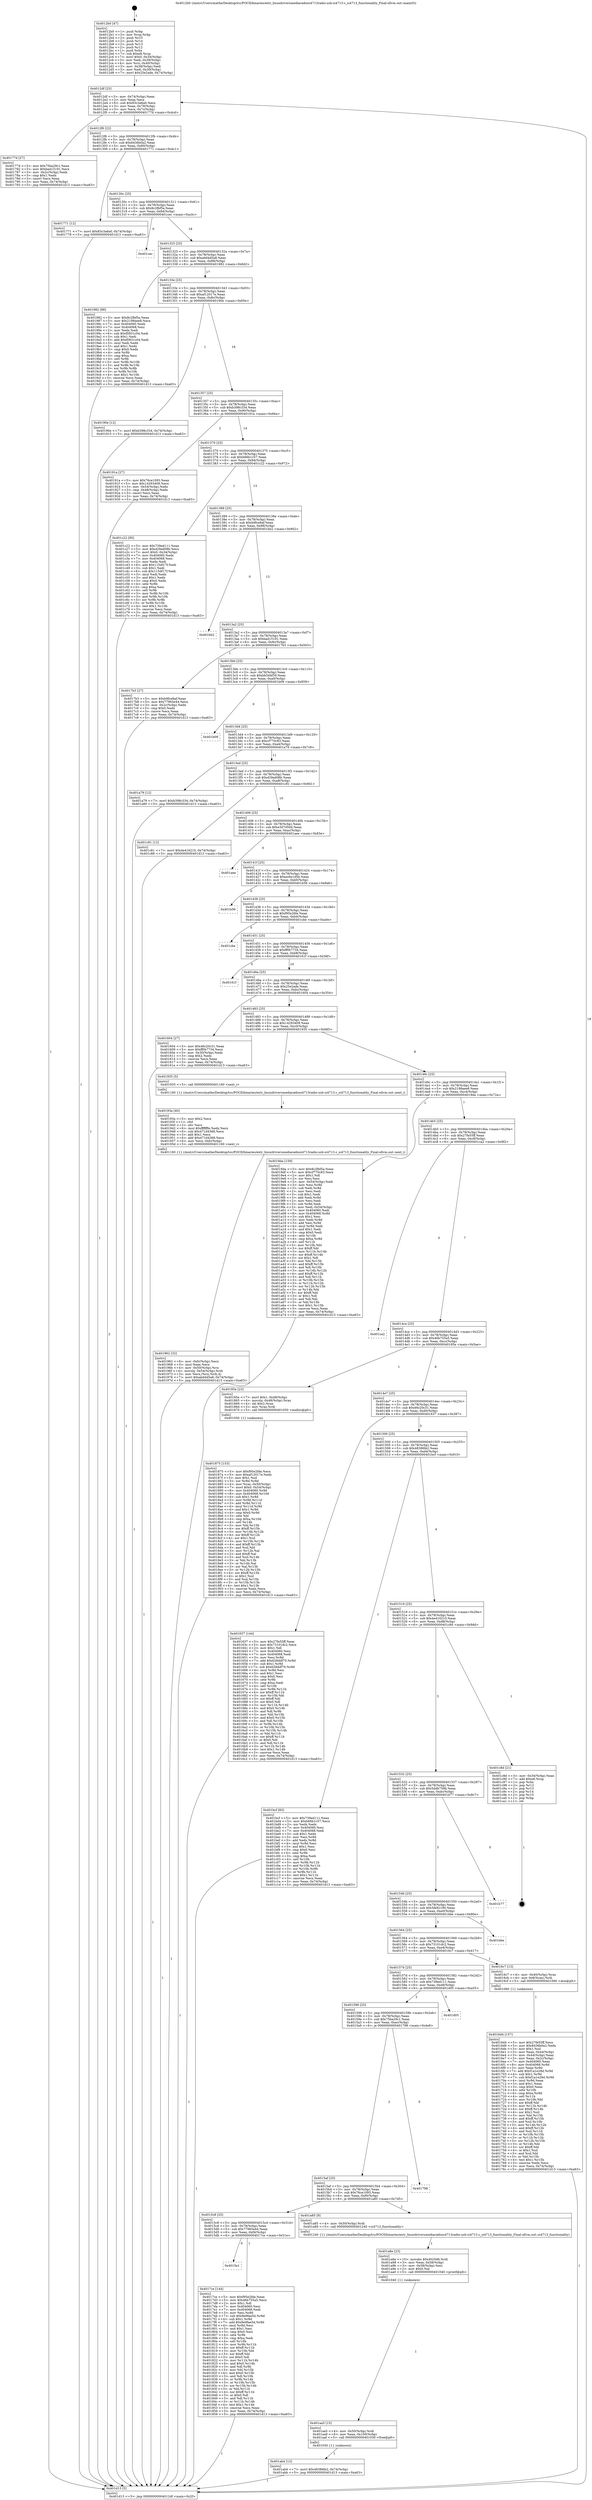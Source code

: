 digraph "0x4012b0" {
  label = "0x4012b0 (/mnt/c/Users/mathe/Desktop/tcc/POCII/binaries/extr_linuxdriversmediaradiosi4713radio-usb-si4713.c_si4713_functionality_Final-ollvm.out::main(0))"
  labelloc = "t"
  node[shape=record]

  Entry [label="",width=0.3,height=0.3,shape=circle,fillcolor=black,style=filled]
  "0x4012df" [label="{
     0x4012df [23]\l
     | [instrs]\l
     &nbsp;&nbsp;0x4012df \<+3\>: mov -0x74(%rbp),%eax\l
     &nbsp;&nbsp;0x4012e2 \<+2\>: mov %eax,%ecx\l
     &nbsp;&nbsp;0x4012e4 \<+6\>: sub $0x83c3a6a0,%ecx\l
     &nbsp;&nbsp;0x4012ea \<+3\>: mov %eax,-0x78(%rbp)\l
     &nbsp;&nbsp;0x4012ed \<+3\>: mov %ecx,-0x7c(%rbp)\l
     &nbsp;&nbsp;0x4012f0 \<+6\>: je 000000000040177d \<main+0x4cd\>\l
  }"]
  "0x40177d" [label="{
     0x40177d [27]\l
     | [instrs]\l
     &nbsp;&nbsp;0x40177d \<+5\>: mov $0x75ba29c1,%eax\l
     &nbsp;&nbsp;0x401782 \<+5\>: mov $0xbad15191,%ecx\l
     &nbsp;&nbsp;0x401787 \<+3\>: mov -0x2c(%rbp),%edx\l
     &nbsp;&nbsp;0x40178a \<+3\>: cmp $0x1,%edx\l
     &nbsp;&nbsp;0x40178d \<+3\>: cmovl %ecx,%eax\l
     &nbsp;&nbsp;0x401790 \<+3\>: mov %eax,-0x74(%rbp)\l
     &nbsp;&nbsp;0x401793 \<+5\>: jmp 0000000000401d13 \<main+0xa63\>\l
  }"]
  "0x4012f6" [label="{
     0x4012f6 [22]\l
     | [instrs]\l
     &nbsp;&nbsp;0x4012f6 \<+5\>: jmp 00000000004012fb \<main+0x4b\>\l
     &nbsp;&nbsp;0x4012fb \<+3\>: mov -0x78(%rbp),%eax\l
     &nbsp;&nbsp;0x4012fe \<+5\>: sub $0x8436b0a2,%eax\l
     &nbsp;&nbsp;0x401303 \<+3\>: mov %eax,-0x80(%rbp)\l
     &nbsp;&nbsp;0x401306 \<+6\>: je 0000000000401771 \<main+0x4c1\>\l
  }"]
  Exit [label="",width=0.3,height=0.3,shape=circle,fillcolor=black,style=filled,peripheries=2]
  "0x401771" [label="{
     0x401771 [12]\l
     | [instrs]\l
     &nbsp;&nbsp;0x401771 \<+7\>: movl $0x83c3a6a0,-0x74(%rbp)\l
     &nbsp;&nbsp;0x401778 \<+5\>: jmp 0000000000401d13 \<main+0xa63\>\l
  }"]
  "0x40130c" [label="{
     0x40130c [25]\l
     | [instrs]\l
     &nbsp;&nbsp;0x40130c \<+5\>: jmp 0000000000401311 \<main+0x61\>\l
     &nbsp;&nbsp;0x401311 \<+3\>: mov -0x78(%rbp),%eax\l
     &nbsp;&nbsp;0x401314 \<+5\>: sub $0x8c2fbf5a,%eax\l
     &nbsp;&nbsp;0x401319 \<+6\>: mov %eax,-0x84(%rbp)\l
     &nbsp;&nbsp;0x40131f \<+6\>: je 0000000000401cec \<main+0xa3c\>\l
  }"]
  "0x401ab4" [label="{
     0x401ab4 [12]\l
     | [instrs]\l
     &nbsp;&nbsp;0x401ab4 \<+7\>: movl $0x48386fe2,-0x74(%rbp)\l
     &nbsp;&nbsp;0x401abb \<+5\>: jmp 0000000000401d13 \<main+0xa63\>\l
  }"]
  "0x401cec" [label="{
     0x401cec\l
  }", style=dashed]
  "0x401325" [label="{
     0x401325 [25]\l
     | [instrs]\l
     &nbsp;&nbsp;0x401325 \<+5\>: jmp 000000000040132a \<main+0x7a\>\l
     &nbsp;&nbsp;0x40132a \<+3\>: mov -0x78(%rbp),%eax\l
     &nbsp;&nbsp;0x40132d \<+5\>: sub $0xabd4d5a8,%eax\l
     &nbsp;&nbsp;0x401332 \<+6\>: mov %eax,-0x88(%rbp)\l
     &nbsp;&nbsp;0x401338 \<+6\>: je 0000000000401982 \<main+0x6d2\>\l
  }"]
  "0x401aa5" [label="{
     0x401aa5 [15]\l
     | [instrs]\l
     &nbsp;&nbsp;0x401aa5 \<+4\>: mov -0x50(%rbp),%rdi\l
     &nbsp;&nbsp;0x401aa9 \<+6\>: mov %eax,-0x100(%rbp)\l
     &nbsp;&nbsp;0x401aaf \<+5\>: call 0000000000401030 \<free@plt\>\l
     | [calls]\l
     &nbsp;&nbsp;0x401030 \{1\} (unknown)\l
  }"]
  "0x401982" [label="{
     0x401982 [88]\l
     | [instrs]\l
     &nbsp;&nbsp;0x401982 \<+5\>: mov $0x8c2fbf5a,%eax\l
     &nbsp;&nbsp;0x401987 \<+5\>: mov $0x2198aee8,%ecx\l
     &nbsp;&nbsp;0x40198c \<+7\>: mov 0x404060,%edx\l
     &nbsp;&nbsp;0x401993 \<+7\>: mov 0x404068,%esi\l
     &nbsp;&nbsp;0x40199a \<+2\>: mov %edx,%edi\l
     &nbsp;&nbsp;0x40199c \<+6\>: sub $0xf0931c04,%edi\l
     &nbsp;&nbsp;0x4019a2 \<+3\>: sub $0x1,%edi\l
     &nbsp;&nbsp;0x4019a5 \<+6\>: add $0xf0931c04,%edi\l
     &nbsp;&nbsp;0x4019ab \<+3\>: imul %edi,%edx\l
     &nbsp;&nbsp;0x4019ae \<+3\>: and $0x1,%edx\l
     &nbsp;&nbsp;0x4019b1 \<+3\>: cmp $0x0,%edx\l
     &nbsp;&nbsp;0x4019b4 \<+4\>: sete %r8b\l
     &nbsp;&nbsp;0x4019b8 \<+3\>: cmp $0xa,%esi\l
     &nbsp;&nbsp;0x4019bb \<+4\>: setl %r9b\l
     &nbsp;&nbsp;0x4019bf \<+3\>: mov %r8b,%r10b\l
     &nbsp;&nbsp;0x4019c2 \<+3\>: and %r9b,%r10b\l
     &nbsp;&nbsp;0x4019c5 \<+3\>: xor %r9b,%r8b\l
     &nbsp;&nbsp;0x4019c8 \<+3\>: or %r8b,%r10b\l
     &nbsp;&nbsp;0x4019cb \<+4\>: test $0x1,%r10b\l
     &nbsp;&nbsp;0x4019cf \<+3\>: cmovne %ecx,%eax\l
     &nbsp;&nbsp;0x4019d2 \<+3\>: mov %eax,-0x74(%rbp)\l
     &nbsp;&nbsp;0x4019d5 \<+5\>: jmp 0000000000401d13 \<main+0xa63\>\l
  }"]
  "0x40133e" [label="{
     0x40133e [25]\l
     | [instrs]\l
     &nbsp;&nbsp;0x40133e \<+5\>: jmp 0000000000401343 \<main+0x93\>\l
     &nbsp;&nbsp;0x401343 \<+3\>: mov -0x78(%rbp),%eax\l
     &nbsp;&nbsp;0x401346 \<+5\>: sub $0xaf12017e,%eax\l
     &nbsp;&nbsp;0x40134b \<+6\>: mov %eax,-0x8c(%rbp)\l
     &nbsp;&nbsp;0x401351 \<+6\>: je 000000000040190e \<main+0x65e\>\l
  }"]
  "0x401a8e" [label="{
     0x401a8e [23]\l
     | [instrs]\l
     &nbsp;&nbsp;0x401a8e \<+10\>: movabs $0x4020d6,%rdi\l
     &nbsp;&nbsp;0x401a98 \<+3\>: mov %eax,-0x58(%rbp)\l
     &nbsp;&nbsp;0x401a9b \<+3\>: mov -0x58(%rbp),%esi\l
     &nbsp;&nbsp;0x401a9e \<+2\>: mov $0x0,%al\l
     &nbsp;&nbsp;0x401aa0 \<+5\>: call 0000000000401040 \<printf@plt\>\l
     | [calls]\l
     &nbsp;&nbsp;0x401040 \{1\} (unknown)\l
  }"]
  "0x40190e" [label="{
     0x40190e [12]\l
     | [instrs]\l
     &nbsp;&nbsp;0x40190e \<+7\>: movl $0xb398c334,-0x74(%rbp)\l
     &nbsp;&nbsp;0x401915 \<+5\>: jmp 0000000000401d13 \<main+0xa63\>\l
  }"]
  "0x401357" [label="{
     0x401357 [25]\l
     | [instrs]\l
     &nbsp;&nbsp;0x401357 \<+5\>: jmp 000000000040135c \<main+0xac\>\l
     &nbsp;&nbsp;0x40135c \<+3\>: mov -0x78(%rbp),%eax\l
     &nbsp;&nbsp;0x40135f \<+5\>: sub $0xb398c334,%eax\l
     &nbsp;&nbsp;0x401364 \<+6\>: mov %eax,-0x90(%rbp)\l
     &nbsp;&nbsp;0x40136a \<+6\>: je 000000000040191a \<main+0x66a\>\l
  }"]
  "0x401962" [label="{
     0x401962 [32]\l
     | [instrs]\l
     &nbsp;&nbsp;0x401962 \<+6\>: mov -0xfc(%rbp),%ecx\l
     &nbsp;&nbsp;0x401968 \<+3\>: imul %eax,%ecx\l
     &nbsp;&nbsp;0x40196b \<+4\>: mov -0x50(%rbp),%rsi\l
     &nbsp;&nbsp;0x40196f \<+4\>: movslq -0x54(%rbp),%rdi\l
     &nbsp;&nbsp;0x401973 \<+3\>: mov %ecx,(%rsi,%rdi,4)\l
     &nbsp;&nbsp;0x401976 \<+7\>: movl $0xabd4d5a8,-0x74(%rbp)\l
     &nbsp;&nbsp;0x40197d \<+5\>: jmp 0000000000401d13 \<main+0xa63\>\l
  }"]
  "0x40191a" [label="{
     0x40191a [27]\l
     | [instrs]\l
     &nbsp;&nbsp;0x40191a \<+5\>: mov $0x76ce1093,%eax\l
     &nbsp;&nbsp;0x40191f \<+5\>: mov $0x14293409,%ecx\l
     &nbsp;&nbsp;0x401924 \<+3\>: mov -0x54(%rbp),%edx\l
     &nbsp;&nbsp;0x401927 \<+3\>: cmp -0x48(%rbp),%edx\l
     &nbsp;&nbsp;0x40192a \<+3\>: cmovl %ecx,%eax\l
     &nbsp;&nbsp;0x40192d \<+3\>: mov %eax,-0x74(%rbp)\l
     &nbsp;&nbsp;0x401930 \<+5\>: jmp 0000000000401d13 \<main+0xa63\>\l
  }"]
  "0x401370" [label="{
     0x401370 [25]\l
     | [instrs]\l
     &nbsp;&nbsp;0x401370 \<+5\>: jmp 0000000000401375 \<main+0xc5\>\l
     &nbsp;&nbsp;0x401375 \<+3\>: mov -0x78(%rbp),%eax\l
     &nbsp;&nbsp;0x401378 \<+5\>: sub $0xb66b1c57,%eax\l
     &nbsp;&nbsp;0x40137d \<+6\>: mov %eax,-0x94(%rbp)\l
     &nbsp;&nbsp;0x401383 \<+6\>: je 0000000000401c22 \<main+0x972\>\l
  }"]
  "0x40193a" [label="{
     0x40193a [40]\l
     | [instrs]\l
     &nbsp;&nbsp;0x40193a \<+5\>: mov $0x2,%ecx\l
     &nbsp;&nbsp;0x40193f \<+1\>: cltd\l
     &nbsp;&nbsp;0x401940 \<+2\>: idiv %ecx\l
     &nbsp;&nbsp;0x401942 \<+6\>: imul $0xfffffffe,%edx,%ecx\l
     &nbsp;&nbsp;0x401948 \<+6\>: sub $0x471d4368,%ecx\l
     &nbsp;&nbsp;0x40194e \<+3\>: add $0x1,%ecx\l
     &nbsp;&nbsp;0x401951 \<+6\>: add $0x471d4368,%ecx\l
     &nbsp;&nbsp;0x401957 \<+6\>: mov %ecx,-0xfc(%rbp)\l
     &nbsp;&nbsp;0x40195d \<+5\>: call 0000000000401160 \<next_i\>\l
     | [calls]\l
     &nbsp;&nbsp;0x401160 \{1\} (/mnt/c/Users/mathe/Desktop/tcc/POCII/binaries/extr_linuxdriversmediaradiosi4713radio-usb-si4713.c_si4713_functionality_Final-ollvm.out::next_i)\l
  }"]
  "0x401c22" [label="{
     0x401c22 [95]\l
     | [instrs]\l
     &nbsp;&nbsp;0x401c22 \<+5\>: mov $0x739ed111,%eax\l
     &nbsp;&nbsp;0x401c27 \<+5\>: mov $0xd29ad08b,%ecx\l
     &nbsp;&nbsp;0x401c2c \<+7\>: movl $0x0,-0x34(%rbp)\l
     &nbsp;&nbsp;0x401c33 \<+7\>: mov 0x404060,%edx\l
     &nbsp;&nbsp;0x401c3a \<+7\>: mov 0x404068,%esi\l
     &nbsp;&nbsp;0x401c41 \<+2\>: mov %edx,%edi\l
     &nbsp;&nbsp;0x401c43 \<+6\>: add $0x115df17f,%edi\l
     &nbsp;&nbsp;0x401c49 \<+3\>: sub $0x1,%edi\l
     &nbsp;&nbsp;0x401c4c \<+6\>: sub $0x115df17f,%edi\l
     &nbsp;&nbsp;0x401c52 \<+3\>: imul %edi,%edx\l
     &nbsp;&nbsp;0x401c55 \<+3\>: and $0x1,%edx\l
     &nbsp;&nbsp;0x401c58 \<+3\>: cmp $0x0,%edx\l
     &nbsp;&nbsp;0x401c5b \<+4\>: sete %r8b\l
     &nbsp;&nbsp;0x401c5f \<+3\>: cmp $0xa,%esi\l
     &nbsp;&nbsp;0x401c62 \<+4\>: setl %r9b\l
     &nbsp;&nbsp;0x401c66 \<+3\>: mov %r8b,%r10b\l
     &nbsp;&nbsp;0x401c69 \<+3\>: and %r9b,%r10b\l
     &nbsp;&nbsp;0x401c6c \<+3\>: xor %r9b,%r8b\l
     &nbsp;&nbsp;0x401c6f \<+3\>: or %r8b,%r10b\l
     &nbsp;&nbsp;0x401c72 \<+4\>: test $0x1,%r10b\l
     &nbsp;&nbsp;0x401c76 \<+3\>: cmovne %ecx,%eax\l
     &nbsp;&nbsp;0x401c79 \<+3\>: mov %eax,-0x74(%rbp)\l
     &nbsp;&nbsp;0x401c7c \<+5\>: jmp 0000000000401d13 \<main+0xa63\>\l
  }"]
  "0x401389" [label="{
     0x401389 [25]\l
     | [instrs]\l
     &nbsp;&nbsp;0x401389 \<+5\>: jmp 000000000040138e \<main+0xde\>\l
     &nbsp;&nbsp;0x40138e \<+3\>: mov -0x78(%rbp),%eax\l
     &nbsp;&nbsp;0x401391 \<+5\>: sub $0xb9fce8af,%eax\l
     &nbsp;&nbsp;0x401396 \<+6\>: mov %eax,-0x98(%rbp)\l
     &nbsp;&nbsp;0x40139c \<+6\>: je 0000000000401bb2 \<main+0x902\>\l
  }"]
  "0x401875" [label="{
     0x401875 [153]\l
     | [instrs]\l
     &nbsp;&nbsp;0x401875 \<+5\>: mov $0xf95e2fde,%ecx\l
     &nbsp;&nbsp;0x40187a \<+5\>: mov $0xaf12017e,%edx\l
     &nbsp;&nbsp;0x40187f \<+3\>: mov $0x1,%sil\l
     &nbsp;&nbsp;0x401882 \<+3\>: xor %r8d,%r8d\l
     &nbsp;&nbsp;0x401885 \<+4\>: mov %rax,-0x50(%rbp)\l
     &nbsp;&nbsp;0x401889 \<+7\>: movl $0x0,-0x54(%rbp)\l
     &nbsp;&nbsp;0x401890 \<+8\>: mov 0x404060,%r9d\l
     &nbsp;&nbsp;0x401898 \<+8\>: mov 0x404068,%r10d\l
     &nbsp;&nbsp;0x4018a0 \<+4\>: sub $0x1,%r8d\l
     &nbsp;&nbsp;0x4018a4 \<+3\>: mov %r9d,%r11d\l
     &nbsp;&nbsp;0x4018a7 \<+3\>: add %r8d,%r11d\l
     &nbsp;&nbsp;0x4018aa \<+4\>: imul %r11d,%r9d\l
     &nbsp;&nbsp;0x4018ae \<+4\>: and $0x1,%r9d\l
     &nbsp;&nbsp;0x4018b2 \<+4\>: cmp $0x0,%r9d\l
     &nbsp;&nbsp;0x4018b6 \<+3\>: sete %bl\l
     &nbsp;&nbsp;0x4018b9 \<+4\>: cmp $0xa,%r10d\l
     &nbsp;&nbsp;0x4018bd \<+4\>: setl %r14b\l
     &nbsp;&nbsp;0x4018c1 \<+3\>: mov %bl,%r15b\l
     &nbsp;&nbsp;0x4018c4 \<+4\>: xor $0xff,%r15b\l
     &nbsp;&nbsp;0x4018c8 \<+3\>: mov %r14b,%r12b\l
     &nbsp;&nbsp;0x4018cb \<+4\>: xor $0xff,%r12b\l
     &nbsp;&nbsp;0x4018cf \<+4\>: xor $0x1,%sil\l
     &nbsp;&nbsp;0x4018d3 \<+3\>: mov %r15b,%r13b\l
     &nbsp;&nbsp;0x4018d6 \<+4\>: and $0xff,%r13b\l
     &nbsp;&nbsp;0x4018da \<+3\>: and %sil,%bl\l
     &nbsp;&nbsp;0x4018dd \<+3\>: mov %r12b,%al\l
     &nbsp;&nbsp;0x4018e0 \<+2\>: and $0xff,%al\l
     &nbsp;&nbsp;0x4018e2 \<+3\>: and %sil,%r14b\l
     &nbsp;&nbsp;0x4018e5 \<+3\>: or %bl,%r13b\l
     &nbsp;&nbsp;0x4018e8 \<+3\>: or %r14b,%al\l
     &nbsp;&nbsp;0x4018eb \<+3\>: xor %al,%r13b\l
     &nbsp;&nbsp;0x4018ee \<+3\>: or %r12b,%r15b\l
     &nbsp;&nbsp;0x4018f1 \<+4\>: xor $0xff,%r15b\l
     &nbsp;&nbsp;0x4018f5 \<+4\>: or $0x1,%sil\l
     &nbsp;&nbsp;0x4018f9 \<+3\>: and %sil,%r15b\l
     &nbsp;&nbsp;0x4018fc \<+3\>: or %r15b,%r13b\l
     &nbsp;&nbsp;0x4018ff \<+4\>: test $0x1,%r13b\l
     &nbsp;&nbsp;0x401903 \<+3\>: cmovne %edx,%ecx\l
     &nbsp;&nbsp;0x401906 \<+3\>: mov %ecx,-0x74(%rbp)\l
     &nbsp;&nbsp;0x401909 \<+5\>: jmp 0000000000401d13 \<main+0xa63\>\l
  }"]
  "0x401bb2" [label="{
     0x401bb2\l
  }", style=dashed]
  "0x4013a2" [label="{
     0x4013a2 [25]\l
     | [instrs]\l
     &nbsp;&nbsp;0x4013a2 \<+5\>: jmp 00000000004013a7 \<main+0xf7\>\l
     &nbsp;&nbsp;0x4013a7 \<+3\>: mov -0x78(%rbp),%eax\l
     &nbsp;&nbsp;0x4013aa \<+5\>: sub $0xbad15191,%eax\l
     &nbsp;&nbsp;0x4013af \<+6\>: mov %eax,-0x9c(%rbp)\l
     &nbsp;&nbsp;0x4013b5 \<+6\>: je 00000000004017b3 \<main+0x503\>\l
  }"]
  "0x4015e1" [label="{
     0x4015e1\l
  }", style=dashed]
  "0x4017b3" [label="{
     0x4017b3 [27]\l
     | [instrs]\l
     &nbsp;&nbsp;0x4017b3 \<+5\>: mov $0xb9fce8af,%eax\l
     &nbsp;&nbsp;0x4017b8 \<+5\>: mov $0x77965e44,%ecx\l
     &nbsp;&nbsp;0x4017bd \<+3\>: mov -0x2c(%rbp),%edx\l
     &nbsp;&nbsp;0x4017c0 \<+3\>: cmp $0x0,%edx\l
     &nbsp;&nbsp;0x4017c3 \<+3\>: cmove %ecx,%eax\l
     &nbsp;&nbsp;0x4017c6 \<+3\>: mov %eax,-0x74(%rbp)\l
     &nbsp;&nbsp;0x4017c9 \<+5\>: jmp 0000000000401d13 \<main+0xa63\>\l
  }"]
  "0x4013bb" [label="{
     0x4013bb [25]\l
     | [instrs]\l
     &nbsp;&nbsp;0x4013bb \<+5\>: jmp 00000000004013c0 \<main+0x110\>\l
     &nbsp;&nbsp;0x4013c0 \<+3\>: mov -0x78(%rbp),%eax\l
     &nbsp;&nbsp;0x4013c3 \<+5\>: sub $0xbb3d4f39,%eax\l
     &nbsp;&nbsp;0x4013c8 \<+6\>: mov %eax,-0xa0(%rbp)\l
     &nbsp;&nbsp;0x4013ce \<+6\>: je 0000000000401b09 \<main+0x859\>\l
  }"]
  "0x4017ce" [label="{
     0x4017ce [144]\l
     | [instrs]\l
     &nbsp;&nbsp;0x4017ce \<+5\>: mov $0xf95e2fde,%eax\l
     &nbsp;&nbsp;0x4017d3 \<+5\>: mov $0x46b755a5,%ecx\l
     &nbsp;&nbsp;0x4017d8 \<+2\>: mov $0x1,%dl\l
     &nbsp;&nbsp;0x4017da \<+7\>: mov 0x404060,%esi\l
     &nbsp;&nbsp;0x4017e1 \<+7\>: mov 0x404068,%edi\l
     &nbsp;&nbsp;0x4017e8 \<+3\>: mov %esi,%r8d\l
     &nbsp;&nbsp;0x4017eb \<+7\>: sub $0x9e9fae5d,%r8d\l
     &nbsp;&nbsp;0x4017f2 \<+4\>: sub $0x1,%r8d\l
     &nbsp;&nbsp;0x4017f6 \<+7\>: add $0x9e9fae5d,%r8d\l
     &nbsp;&nbsp;0x4017fd \<+4\>: imul %r8d,%esi\l
     &nbsp;&nbsp;0x401801 \<+3\>: and $0x1,%esi\l
     &nbsp;&nbsp;0x401804 \<+3\>: cmp $0x0,%esi\l
     &nbsp;&nbsp;0x401807 \<+4\>: sete %r9b\l
     &nbsp;&nbsp;0x40180b \<+3\>: cmp $0xa,%edi\l
     &nbsp;&nbsp;0x40180e \<+4\>: setl %r10b\l
     &nbsp;&nbsp;0x401812 \<+3\>: mov %r9b,%r11b\l
     &nbsp;&nbsp;0x401815 \<+4\>: xor $0xff,%r11b\l
     &nbsp;&nbsp;0x401819 \<+3\>: mov %r10b,%bl\l
     &nbsp;&nbsp;0x40181c \<+3\>: xor $0xff,%bl\l
     &nbsp;&nbsp;0x40181f \<+3\>: xor $0x0,%dl\l
     &nbsp;&nbsp;0x401822 \<+3\>: mov %r11b,%r14b\l
     &nbsp;&nbsp;0x401825 \<+4\>: and $0x0,%r14b\l
     &nbsp;&nbsp;0x401829 \<+3\>: and %dl,%r9b\l
     &nbsp;&nbsp;0x40182c \<+3\>: mov %bl,%r15b\l
     &nbsp;&nbsp;0x40182f \<+4\>: and $0x0,%r15b\l
     &nbsp;&nbsp;0x401833 \<+3\>: and %dl,%r10b\l
     &nbsp;&nbsp;0x401836 \<+3\>: or %r9b,%r14b\l
     &nbsp;&nbsp;0x401839 \<+3\>: or %r10b,%r15b\l
     &nbsp;&nbsp;0x40183c \<+3\>: xor %r15b,%r14b\l
     &nbsp;&nbsp;0x40183f \<+3\>: or %bl,%r11b\l
     &nbsp;&nbsp;0x401842 \<+4\>: xor $0xff,%r11b\l
     &nbsp;&nbsp;0x401846 \<+3\>: or $0x0,%dl\l
     &nbsp;&nbsp;0x401849 \<+3\>: and %dl,%r11b\l
     &nbsp;&nbsp;0x40184c \<+3\>: or %r11b,%r14b\l
     &nbsp;&nbsp;0x40184f \<+4\>: test $0x1,%r14b\l
     &nbsp;&nbsp;0x401853 \<+3\>: cmovne %ecx,%eax\l
     &nbsp;&nbsp;0x401856 \<+3\>: mov %eax,-0x74(%rbp)\l
     &nbsp;&nbsp;0x401859 \<+5\>: jmp 0000000000401d13 \<main+0xa63\>\l
  }"]
  "0x401b09" [label="{
     0x401b09\l
  }", style=dashed]
  "0x4013d4" [label="{
     0x4013d4 [25]\l
     | [instrs]\l
     &nbsp;&nbsp;0x4013d4 \<+5\>: jmp 00000000004013d9 \<main+0x129\>\l
     &nbsp;&nbsp;0x4013d9 \<+3\>: mov -0x78(%rbp),%eax\l
     &nbsp;&nbsp;0x4013dc \<+5\>: sub $0xcf770c83,%eax\l
     &nbsp;&nbsp;0x4013e1 \<+6\>: mov %eax,-0xa4(%rbp)\l
     &nbsp;&nbsp;0x4013e7 \<+6\>: je 0000000000401a79 \<main+0x7c9\>\l
  }"]
  "0x4015c8" [label="{
     0x4015c8 [25]\l
     | [instrs]\l
     &nbsp;&nbsp;0x4015c8 \<+5\>: jmp 00000000004015cd \<main+0x31d\>\l
     &nbsp;&nbsp;0x4015cd \<+3\>: mov -0x78(%rbp),%eax\l
     &nbsp;&nbsp;0x4015d0 \<+5\>: sub $0x77965e44,%eax\l
     &nbsp;&nbsp;0x4015d5 \<+6\>: mov %eax,-0xf4(%rbp)\l
     &nbsp;&nbsp;0x4015db \<+6\>: je 00000000004017ce \<main+0x51e\>\l
  }"]
  "0x401a79" [label="{
     0x401a79 [12]\l
     | [instrs]\l
     &nbsp;&nbsp;0x401a79 \<+7\>: movl $0xb398c334,-0x74(%rbp)\l
     &nbsp;&nbsp;0x401a80 \<+5\>: jmp 0000000000401d13 \<main+0xa63\>\l
  }"]
  "0x4013ed" [label="{
     0x4013ed [25]\l
     | [instrs]\l
     &nbsp;&nbsp;0x4013ed \<+5\>: jmp 00000000004013f2 \<main+0x142\>\l
     &nbsp;&nbsp;0x4013f2 \<+3\>: mov -0x78(%rbp),%eax\l
     &nbsp;&nbsp;0x4013f5 \<+5\>: sub $0xd29ad08b,%eax\l
     &nbsp;&nbsp;0x4013fa \<+6\>: mov %eax,-0xa8(%rbp)\l
     &nbsp;&nbsp;0x401400 \<+6\>: je 0000000000401c81 \<main+0x9d1\>\l
  }"]
  "0x401a85" [label="{
     0x401a85 [9]\l
     | [instrs]\l
     &nbsp;&nbsp;0x401a85 \<+4\>: mov -0x50(%rbp),%rdi\l
     &nbsp;&nbsp;0x401a89 \<+5\>: call 0000000000401240 \<si4713_functionality\>\l
     | [calls]\l
     &nbsp;&nbsp;0x401240 \{1\} (/mnt/c/Users/mathe/Desktop/tcc/POCII/binaries/extr_linuxdriversmediaradiosi4713radio-usb-si4713.c_si4713_functionality_Final-ollvm.out::si4713_functionality)\l
  }"]
  "0x401c81" [label="{
     0x401c81 [12]\l
     | [instrs]\l
     &nbsp;&nbsp;0x401c81 \<+7\>: movl $0x4e416210,-0x74(%rbp)\l
     &nbsp;&nbsp;0x401c88 \<+5\>: jmp 0000000000401d13 \<main+0xa63\>\l
  }"]
  "0x401406" [label="{
     0x401406 [25]\l
     | [instrs]\l
     &nbsp;&nbsp;0x401406 \<+5\>: jmp 000000000040140b \<main+0x15b\>\l
     &nbsp;&nbsp;0x40140b \<+3\>: mov -0x78(%rbp),%eax\l
     &nbsp;&nbsp;0x40140e \<+5\>: sub $0xe3d7d5d4,%eax\l
     &nbsp;&nbsp;0x401413 \<+6\>: mov %eax,-0xac(%rbp)\l
     &nbsp;&nbsp;0x401419 \<+6\>: je 0000000000401aee \<main+0x83e\>\l
  }"]
  "0x4015af" [label="{
     0x4015af [25]\l
     | [instrs]\l
     &nbsp;&nbsp;0x4015af \<+5\>: jmp 00000000004015b4 \<main+0x304\>\l
     &nbsp;&nbsp;0x4015b4 \<+3\>: mov -0x78(%rbp),%eax\l
     &nbsp;&nbsp;0x4015b7 \<+5\>: sub $0x76ce1093,%eax\l
     &nbsp;&nbsp;0x4015bc \<+6\>: mov %eax,-0xf0(%rbp)\l
     &nbsp;&nbsp;0x4015c2 \<+6\>: je 0000000000401a85 \<main+0x7d5\>\l
  }"]
  "0x401aee" [label="{
     0x401aee\l
  }", style=dashed]
  "0x40141f" [label="{
     0x40141f [25]\l
     | [instrs]\l
     &nbsp;&nbsp;0x40141f \<+5\>: jmp 0000000000401424 \<main+0x174\>\l
     &nbsp;&nbsp;0x401424 \<+3\>: mov -0x78(%rbp),%eax\l
     &nbsp;&nbsp;0x401427 \<+5\>: sub $0xec6e1d5b,%eax\l
     &nbsp;&nbsp;0x40142c \<+6\>: mov %eax,-0xb0(%rbp)\l
     &nbsp;&nbsp;0x401432 \<+6\>: je 0000000000401b56 \<main+0x8a6\>\l
  }"]
  "0x401798" [label="{
     0x401798\l
  }", style=dashed]
  "0x401b56" [label="{
     0x401b56\l
  }", style=dashed]
  "0x401438" [label="{
     0x401438 [25]\l
     | [instrs]\l
     &nbsp;&nbsp;0x401438 \<+5\>: jmp 000000000040143d \<main+0x18d\>\l
     &nbsp;&nbsp;0x40143d \<+3\>: mov -0x78(%rbp),%eax\l
     &nbsp;&nbsp;0x401440 \<+5\>: sub $0xf95e2fde,%eax\l
     &nbsp;&nbsp;0x401445 \<+6\>: mov %eax,-0xb4(%rbp)\l
     &nbsp;&nbsp;0x40144b \<+6\>: je 0000000000401cbe \<main+0xa0e\>\l
  }"]
  "0x401596" [label="{
     0x401596 [25]\l
     | [instrs]\l
     &nbsp;&nbsp;0x401596 \<+5\>: jmp 000000000040159b \<main+0x2eb\>\l
     &nbsp;&nbsp;0x40159b \<+3\>: mov -0x78(%rbp),%eax\l
     &nbsp;&nbsp;0x40159e \<+5\>: sub $0x75ba29c1,%eax\l
     &nbsp;&nbsp;0x4015a3 \<+6\>: mov %eax,-0xec(%rbp)\l
     &nbsp;&nbsp;0x4015a9 \<+6\>: je 0000000000401798 \<main+0x4e8\>\l
  }"]
  "0x401cbe" [label="{
     0x401cbe\l
  }", style=dashed]
  "0x401451" [label="{
     0x401451 [25]\l
     | [instrs]\l
     &nbsp;&nbsp;0x401451 \<+5\>: jmp 0000000000401456 \<main+0x1a6\>\l
     &nbsp;&nbsp;0x401456 \<+3\>: mov -0x78(%rbp),%eax\l
     &nbsp;&nbsp;0x401459 \<+5\>: sub $0xff0b7734,%eax\l
     &nbsp;&nbsp;0x40145e \<+6\>: mov %eax,-0xb8(%rbp)\l
     &nbsp;&nbsp;0x401464 \<+6\>: je 000000000040161f \<main+0x36f\>\l
  }"]
  "0x401d05" [label="{
     0x401d05\l
  }", style=dashed]
  "0x40161f" [label="{
     0x40161f\l
  }", style=dashed]
  "0x40146a" [label="{
     0x40146a [25]\l
     | [instrs]\l
     &nbsp;&nbsp;0x40146a \<+5\>: jmp 000000000040146f \<main+0x1bf\>\l
     &nbsp;&nbsp;0x40146f \<+3\>: mov -0x78(%rbp),%eax\l
     &nbsp;&nbsp;0x401472 \<+5\>: sub $0x25e2ade,%eax\l
     &nbsp;&nbsp;0x401477 \<+6\>: mov %eax,-0xbc(%rbp)\l
     &nbsp;&nbsp;0x40147d \<+6\>: je 0000000000401604 \<main+0x354\>\l
  }"]
  "0x4016d4" [label="{
     0x4016d4 [157]\l
     | [instrs]\l
     &nbsp;&nbsp;0x4016d4 \<+5\>: mov $0x27fe55ff,%ecx\l
     &nbsp;&nbsp;0x4016d9 \<+5\>: mov $0x8436b0a2,%edx\l
     &nbsp;&nbsp;0x4016de \<+3\>: mov $0x1,%sil\l
     &nbsp;&nbsp;0x4016e1 \<+3\>: mov %eax,-0x44(%rbp)\l
     &nbsp;&nbsp;0x4016e4 \<+3\>: mov -0x44(%rbp),%eax\l
     &nbsp;&nbsp;0x4016e7 \<+3\>: mov %eax,-0x2c(%rbp)\l
     &nbsp;&nbsp;0x4016ea \<+7\>: mov 0x404060,%eax\l
     &nbsp;&nbsp;0x4016f1 \<+8\>: mov 0x404068,%r8d\l
     &nbsp;&nbsp;0x4016f9 \<+3\>: mov %eax,%r9d\l
     &nbsp;&nbsp;0x4016fc \<+7\>: add $0xf1a1e28d,%r9d\l
     &nbsp;&nbsp;0x401703 \<+4\>: sub $0x1,%r9d\l
     &nbsp;&nbsp;0x401707 \<+7\>: sub $0xf1a1e28d,%r9d\l
     &nbsp;&nbsp;0x40170e \<+4\>: imul %r9d,%eax\l
     &nbsp;&nbsp;0x401712 \<+3\>: and $0x1,%eax\l
     &nbsp;&nbsp;0x401715 \<+3\>: cmp $0x0,%eax\l
     &nbsp;&nbsp;0x401718 \<+4\>: sete %r10b\l
     &nbsp;&nbsp;0x40171c \<+4\>: cmp $0xa,%r8d\l
     &nbsp;&nbsp;0x401720 \<+4\>: setl %r11b\l
     &nbsp;&nbsp;0x401724 \<+3\>: mov %r10b,%bl\l
     &nbsp;&nbsp;0x401727 \<+3\>: xor $0xff,%bl\l
     &nbsp;&nbsp;0x40172a \<+3\>: mov %r11b,%r14b\l
     &nbsp;&nbsp;0x40172d \<+4\>: xor $0xff,%r14b\l
     &nbsp;&nbsp;0x401731 \<+4\>: xor $0x1,%sil\l
     &nbsp;&nbsp;0x401735 \<+3\>: mov %bl,%r15b\l
     &nbsp;&nbsp;0x401738 \<+4\>: and $0xff,%r15b\l
     &nbsp;&nbsp;0x40173c \<+3\>: and %sil,%r10b\l
     &nbsp;&nbsp;0x40173f \<+3\>: mov %r14b,%r12b\l
     &nbsp;&nbsp;0x401742 \<+4\>: and $0xff,%r12b\l
     &nbsp;&nbsp;0x401746 \<+3\>: and %sil,%r11b\l
     &nbsp;&nbsp;0x401749 \<+3\>: or %r10b,%r15b\l
     &nbsp;&nbsp;0x40174c \<+3\>: or %r11b,%r12b\l
     &nbsp;&nbsp;0x40174f \<+3\>: xor %r12b,%r15b\l
     &nbsp;&nbsp;0x401752 \<+3\>: or %r14b,%bl\l
     &nbsp;&nbsp;0x401755 \<+3\>: xor $0xff,%bl\l
     &nbsp;&nbsp;0x401758 \<+4\>: or $0x1,%sil\l
     &nbsp;&nbsp;0x40175c \<+3\>: and %sil,%bl\l
     &nbsp;&nbsp;0x40175f \<+3\>: or %bl,%r15b\l
     &nbsp;&nbsp;0x401762 \<+4\>: test $0x1,%r15b\l
     &nbsp;&nbsp;0x401766 \<+3\>: cmovne %edx,%ecx\l
     &nbsp;&nbsp;0x401769 \<+3\>: mov %ecx,-0x74(%rbp)\l
     &nbsp;&nbsp;0x40176c \<+5\>: jmp 0000000000401d13 \<main+0xa63\>\l
  }"]
  "0x401604" [label="{
     0x401604 [27]\l
     | [instrs]\l
     &nbsp;&nbsp;0x401604 \<+5\>: mov $0x46c20c31,%eax\l
     &nbsp;&nbsp;0x401609 \<+5\>: mov $0xff0b7734,%ecx\l
     &nbsp;&nbsp;0x40160e \<+3\>: mov -0x30(%rbp),%edx\l
     &nbsp;&nbsp;0x401611 \<+3\>: cmp $0x2,%edx\l
     &nbsp;&nbsp;0x401614 \<+3\>: cmovne %ecx,%eax\l
     &nbsp;&nbsp;0x401617 \<+3\>: mov %eax,-0x74(%rbp)\l
     &nbsp;&nbsp;0x40161a \<+5\>: jmp 0000000000401d13 \<main+0xa63\>\l
  }"]
  "0x401483" [label="{
     0x401483 [25]\l
     | [instrs]\l
     &nbsp;&nbsp;0x401483 \<+5\>: jmp 0000000000401488 \<main+0x1d8\>\l
     &nbsp;&nbsp;0x401488 \<+3\>: mov -0x78(%rbp),%eax\l
     &nbsp;&nbsp;0x40148b \<+5\>: sub $0x14293409,%eax\l
     &nbsp;&nbsp;0x401490 \<+6\>: mov %eax,-0xc0(%rbp)\l
     &nbsp;&nbsp;0x401496 \<+6\>: je 0000000000401935 \<main+0x685\>\l
  }"]
  "0x401d13" [label="{
     0x401d13 [5]\l
     | [instrs]\l
     &nbsp;&nbsp;0x401d13 \<+5\>: jmp 00000000004012df \<main+0x2f\>\l
  }"]
  "0x4012b0" [label="{
     0x4012b0 [47]\l
     | [instrs]\l
     &nbsp;&nbsp;0x4012b0 \<+1\>: push %rbp\l
     &nbsp;&nbsp;0x4012b1 \<+3\>: mov %rsp,%rbp\l
     &nbsp;&nbsp;0x4012b4 \<+2\>: push %r15\l
     &nbsp;&nbsp;0x4012b6 \<+2\>: push %r14\l
     &nbsp;&nbsp;0x4012b8 \<+2\>: push %r13\l
     &nbsp;&nbsp;0x4012ba \<+2\>: push %r12\l
     &nbsp;&nbsp;0x4012bc \<+1\>: push %rbx\l
     &nbsp;&nbsp;0x4012bd \<+7\>: sub $0xe8,%rsp\l
     &nbsp;&nbsp;0x4012c4 \<+7\>: movl $0x0,-0x34(%rbp)\l
     &nbsp;&nbsp;0x4012cb \<+3\>: mov %edi,-0x38(%rbp)\l
     &nbsp;&nbsp;0x4012ce \<+4\>: mov %rsi,-0x40(%rbp)\l
     &nbsp;&nbsp;0x4012d2 \<+3\>: mov -0x38(%rbp),%edi\l
     &nbsp;&nbsp;0x4012d5 \<+3\>: mov %edi,-0x30(%rbp)\l
     &nbsp;&nbsp;0x4012d8 \<+7\>: movl $0x25e2ade,-0x74(%rbp)\l
  }"]
  "0x40157d" [label="{
     0x40157d [25]\l
     | [instrs]\l
     &nbsp;&nbsp;0x40157d \<+5\>: jmp 0000000000401582 \<main+0x2d2\>\l
     &nbsp;&nbsp;0x401582 \<+3\>: mov -0x78(%rbp),%eax\l
     &nbsp;&nbsp;0x401585 \<+5\>: sub $0x739ed111,%eax\l
     &nbsp;&nbsp;0x40158a \<+6\>: mov %eax,-0xe8(%rbp)\l
     &nbsp;&nbsp;0x401590 \<+6\>: je 0000000000401d05 \<main+0xa55\>\l
  }"]
  "0x401935" [label="{
     0x401935 [5]\l
     | [instrs]\l
     &nbsp;&nbsp;0x401935 \<+5\>: call 0000000000401160 \<next_i\>\l
     | [calls]\l
     &nbsp;&nbsp;0x401160 \{1\} (/mnt/c/Users/mathe/Desktop/tcc/POCII/binaries/extr_linuxdriversmediaradiosi4713radio-usb-si4713.c_si4713_functionality_Final-ollvm.out::next_i)\l
  }"]
  "0x40149c" [label="{
     0x40149c [25]\l
     | [instrs]\l
     &nbsp;&nbsp;0x40149c \<+5\>: jmp 00000000004014a1 \<main+0x1f1\>\l
     &nbsp;&nbsp;0x4014a1 \<+3\>: mov -0x78(%rbp),%eax\l
     &nbsp;&nbsp;0x4014a4 \<+5\>: sub $0x2198aee8,%eax\l
     &nbsp;&nbsp;0x4014a9 \<+6\>: mov %eax,-0xc4(%rbp)\l
     &nbsp;&nbsp;0x4014af \<+6\>: je 00000000004019da \<main+0x72a\>\l
  }"]
  "0x4016c7" [label="{
     0x4016c7 [13]\l
     | [instrs]\l
     &nbsp;&nbsp;0x4016c7 \<+4\>: mov -0x40(%rbp),%rax\l
     &nbsp;&nbsp;0x4016cb \<+4\>: mov 0x8(%rax),%rdi\l
     &nbsp;&nbsp;0x4016cf \<+5\>: call 0000000000401060 \<atoi@plt\>\l
     | [calls]\l
     &nbsp;&nbsp;0x401060 \{1\} (unknown)\l
  }"]
  "0x4019da" [label="{
     0x4019da [159]\l
     | [instrs]\l
     &nbsp;&nbsp;0x4019da \<+5\>: mov $0x8c2fbf5a,%eax\l
     &nbsp;&nbsp;0x4019df \<+5\>: mov $0xcf770c83,%ecx\l
     &nbsp;&nbsp;0x4019e4 \<+2\>: mov $0x1,%dl\l
     &nbsp;&nbsp;0x4019e6 \<+2\>: xor %esi,%esi\l
     &nbsp;&nbsp;0x4019e8 \<+3\>: mov -0x54(%rbp),%edi\l
     &nbsp;&nbsp;0x4019eb \<+3\>: mov %esi,%r8d\l
     &nbsp;&nbsp;0x4019ee \<+3\>: sub %edi,%r8d\l
     &nbsp;&nbsp;0x4019f1 \<+2\>: mov %esi,%edi\l
     &nbsp;&nbsp;0x4019f3 \<+3\>: sub $0x1,%edi\l
     &nbsp;&nbsp;0x4019f6 \<+3\>: add %edi,%r8d\l
     &nbsp;&nbsp;0x4019f9 \<+2\>: mov %esi,%edi\l
     &nbsp;&nbsp;0x4019fb \<+3\>: sub %r8d,%edi\l
     &nbsp;&nbsp;0x4019fe \<+3\>: mov %edi,-0x54(%rbp)\l
     &nbsp;&nbsp;0x401a01 \<+7\>: mov 0x404060,%edi\l
     &nbsp;&nbsp;0x401a08 \<+8\>: mov 0x404068,%r8d\l
     &nbsp;&nbsp;0x401a10 \<+3\>: sub $0x1,%esi\l
     &nbsp;&nbsp;0x401a13 \<+3\>: mov %edi,%r9d\l
     &nbsp;&nbsp;0x401a16 \<+3\>: add %esi,%r9d\l
     &nbsp;&nbsp;0x401a19 \<+4\>: imul %r9d,%edi\l
     &nbsp;&nbsp;0x401a1d \<+3\>: and $0x1,%edi\l
     &nbsp;&nbsp;0x401a20 \<+3\>: cmp $0x0,%edi\l
     &nbsp;&nbsp;0x401a23 \<+4\>: sete %r10b\l
     &nbsp;&nbsp;0x401a27 \<+4\>: cmp $0xa,%r8d\l
     &nbsp;&nbsp;0x401a2b \<+4\>: setl %r11b\l
     &nbsp;&nbsp;0x401a2f \<+3\>: mov %r10b,%bl\l
     &nbsp;&nbsp;0x401a32 \<+3\>: xor $0xff,%bl\l
     &nbsp;&nbsp;0x401a35 \<+3\>: mov %r11b,%r14b\l
     &nbsp;&nbsp;0x401a38 \<+4\>: xor $0xff,%r14b\l
     &nbsp;&nbsp;0x401a3c \<+3\>: xor $0x1,%dl\l
     &nbsp;&nbsp;0x401a3f \<+3\>: mov %bl,%r15b\l
     &nbsp;&nbsp;0x401a42 \<+4\>: and $0xff,%r15b\l
     &nbsp;&nbsp;0x401a46 \<+3\>: and %dl,%r10b\l
     &nbsp;&nbsp;0x401a49 \<+3\>: mov %r14b,%r12b\l
     &nbsp;&nbsp;0x401a4c \<+4\>: and $0xff,%r12b\l
     &nbsp;&nbsp;0x401a50 \<+3\>: and %dl,%r11b\l
     &nbsp;&nbsp;0x401a53 \<+3\>: or %r10b,%r15b\l
     &nbsp;&nbsp;0x401a56 \<+3\>: or %r11b,%r12b\l
     &nbsp;&nbsp;0x401a59 \<+3\>: xor %r12b,%r15b\l
     &nbsp;&nbsp;0x401a5c \<+3\>: or %r14b,%bl\l
     &nbsp;&nbsp;0x401a5f \<+3\>: xor $0xff,%bl\l
     &nbsp;&nbsp;0x401a62 \<+3\>: or $0x1,%dl\l
     &nbsp;&nbsp;0x401a65 \<+2\>: and %dl,%bl\l
     &nbsp;&nbsp;0x401a67 \<+3\>: or %bl,%r15b\l
     &nbsp;&nbsp;0x401a6a \<+4\>: test $0x1,%r15b\l
     &nbsp;&nbsp;0x401a6e \<+3\>: cmovne %ecx,%eax\l
     &nbsp;&nbsp;0x401a71 \<+3\>: mov %eax,-0x74(%rbp)\l
     &nbsp;&nbsp;0x401a74 \<+5\>: jmp 0000000000401d13 \<main+0xa63\>\l
  }"]
  "0x4014b5" [label="{
     0x4014b5 [25]\l
     | [instrs]\l
     &nbsp;&nbsp;0x4014b5 \<+5\>: jmp 00000000004014ba \<main+0x20a\>\l
     &nbsp;&nbsp;0x4014ba \<+3\>: mov -0x78(%rbp),%eax\l
     &nbsp;&nbsp;0x4014bd \<+5\>: sub $0x27fe55ff,%eax\l
     &nbsp;&nbsp;0x4014c2 \<+6\>: mov %eax,-0xc8(%rbp)\l
     &nbsp;&nbsp;0x4014c8 \<+6\>: je 0000000000401ca2 \<main+0x9f2\>\l
  }"]
  "0x401564" [label="{
     0x401564 [25]\l
     | [instrs]\l
     &nbsp;&nbsp;0x401564 \<+5\>: jmp 0000000000401569 \<main+0x2b9\>\l
     &nbsp;&nbsp;0x401569 \<+3\>: mov -0x78(%rbp),%eax\l
     &nbsp;&nbsp;0x40156c \<+5\>: sub $0x73101dc2,%eax\l
     &nbsp;&nbsp;0x401571 \<+6\>: mov %eax,-0xe4(%rbp)\l
     &nbsp;&nbsp;0x401577 \<+6\>: je 00000000004016c7 \<main+0x417\>\l
  }"]
  "0x401ca2" [label="{
     0x401ca2\l
  }", style=dashed]
  "0x4014ce" [label="{
     0x4014ce [25]\l
     | [instrs]\l
     &nbsp;&nbsp;0x4014ce \<+5\>: jmp 00000000004014d3 \<main+0x223\>\l
     &nbsp;&nbsp;0x4014d3 \<+3\>: mov -0x78(%rbp),%eax\l
     &nbsp;&nbsp;0x4014d6 \<+5\>: sub $0x46b755a5,%eax\l
     &nbsp;&nbsp;0x4014db \<+6\>: mov %eax,-0xcc(%rbp)\l
     &nbsp;&nbsp;0x4014e1 \<+6\>: je 000000000040185e \<main+0x5ae\>\l
  }"]
  "0x401bbe" [label="{
     0x401bbe\l
  }", style=dashed]
  "0x40185e" [label="{
     0x40185e [23]\l
     | [instrs]\l
     &nbsp;&nbsp;0x40185e \<+7\>: movl $0x1,-0x48(%rbp)\l
     &nbsp;&nbsp;0x401865 \<+4\>: movslq -0x48(%rbp),%rax\l
     &nbsp;&nbsp;0x401869 \<+4\>: shl $0x2,%rax\l
     &nbsp;&nbsp;0x40186d \<+3\>: mov %rax,%rdi\l
     &nbsp;&nbsp;0x401870 \<+5\>: call 0000000000401050 \<malloc@plt\>\l
     | [calls]\l
     &nbsp;&nbsp;0x401050 \{1\} (unknown)\l
  }"]
  "0x4014e7" [label="{
     0x4014e7 [25]\l
     | [instrs]\l
     &nbsp;&nbsp;0x4014e7 \<+5\>: jmp 00000000004014ec \<main+0x23c\>\l
     &nbsp;&nbsp;0x4014ec \<+3\>: mov -0x78(%rbp),%eax\l
     &nbsp;&nbsp;0x4014ef \<+5\>: sub $0x46c20c31,%eax\l
     &nbsp;&nbsp;0x4014f4 \<+6\>: mov %eax,-0xd0(%rbp)\l
     &nbsp;&nbsp;0x4014fa \<+6\>: je 0000000000401637 \<main+0x387\>\l
  }"]
  "0x40154b" [label="{
     0x40154b [25]\l
     | [instrs]\l
     &nbsp;&nbsp;0x40154b \<+5\>: jmp 0000000000401550 \<main+0x2a0\>\l
     &nbsp;&nbsp;0x401550 \<+3\>: mov -0x78(%rbp),%eax\l
     &nbsp;&nbsp;0x401553 \<+5\>: sub $0x5fe92190,%eax\l
     &nbsp;&nbsp;0x401558 \<+6\>: mov %eax,-0xe0(%rbp)\l
     &nbsp;&nbsp;0x40155e \<+6\>: je 0000000000401bbe \<main+0x90e\>\l
  }"]
  "0x401637" [label="{
     0x401637 [144]\l
     | [instrs]\l
     &nbsp;&nbsp;0x401637 \<+5\>: mov $0x27fe55ff,%eax\l
     &nbsp;&nbsp;0x40163c \<+5\>: mov $0x73101dc2,%ecx\l
     &nbsp;&nbsp;0x401641 \<+2\>: mov $0x1,%dl\l
     &nbsp;&nbsp;0x401643 \<+7\>: mov 0x404060,%esi\l
     &nbsp;&nbsp;0x40164a \<+7\>: mov 0x404068,%edi\l
     &nbsp;&nbsp;0x401651 \<+3\>: mov %esi,%r8d\l
     &nbsp;&nbsp;0x401654 \<+7\>: add $0x628ddf70,%r8d\l
     &nbsp;&nbsp;0x40165b \<+4\>: sub $0x1,%r8d\l
     &nbsp;&nbsp;0x40165f \<+7\>: sub $0x628ddf70,%r8d\l
     &nbsp;&nbsp;0x401666 \<+4\>: imul %r8d,%esi\l
     &nbsp;&nbsp;0x40166a \<+3\>: and $0x1,%esi\l
     &nbsp;&nbsp;0x40166d \<+3\>: cmp $0x0,%esi\l
     &nbsp;&nbsp;0x401670 \<+4\>: sete %r9b\l
     &nbsp;&nbsp;0x401674 \<+3\>: cmp $0xa,%edi\l
     &nbsp;&nbsp;0x401677 \<+4\>: setl %r10b\l
     &nbsp;&nbsp;0x40167b \<+3\>: mov %r9b,%r11b\l
     &nbsp;&nbsp;0x40167e \<+4\>: xor $0xff,%r11b\l
     &nbsp;&nbsp;0x401682 \<+3\>: mov %r10b,%bl\l
     &nbsp;&nbsp;0x401685 \<+3\>: xor $0xff,%bl\l
     &nbsp;&nbsp;0x401688 \<+3\>: xor $0x0,%dl\l
     &nbsp;&nbsp;0x40168b \<+3\>: mov %r11b,%r14b\l
     &nbsp;&nbsp;0x40168e \<+4\>: and $0x0,%r14b\l
     &nbsp;&nbsp;0x401692 \<+3\>: and %dl,%r9b\l
     &nbsp;&nbsp;0x401695 \<+3\>: mov %bl,%r15b\l
     &nbsp;&nbsp;0x401698 \<+4\>: and $0x0,%r15b\l
     &nbsp;&nbsp;0x40169c \<+3\>: and %dl,%r10b\l
     &nbsp;&nbsp;0x40169f \<+3\>: or %r9b,%r14b\l
     &nbsp;&nbsp;0x4016a2 \<+3\>: or %r10b,%r15b\l
     &nbsp;&nbsp;0x4016a5 \<+3\>: xor %r15b,%r14b\l
     &nbsp;&nbsp;0x4016a8 \<+3\>: or %bl,%r11b\l
     &nbsp;&nbsp;0x4016ab \<+4\>: xor $0xff,%r11b\l
     &nbsp;&nbsp;0x4016af \<+3\>: or $0x0,%dl\l
     &nbsp;&nbsp;0x4016b2 \<+3\>: and %dl,%r11b\l
     &nbsp;&nbsp;0x4016b5 \<+3\>: or %r11b,%r14b\l
     &nbsp;&nbsp;0x4016b8 \<+4\>: test $0x1,%r14b\l
     &nbsp;&nbsp;0x4016bc \<+3\>: cmovne %ecx,%eax\l
     &nbsp;&nbsp;0x4016bf \<+3\>: mov %eax,-0x74(%rbp)\l
     &nbsp;&nbsp;0x4016c2 \<+5\>: jmp 0000000000401d13 \<main+0xa63\>\l
  }"]
  "0x401500" [label="{
     0x401500 [25]\l
     | [instrs]\l
     &nbsp;&nbsp;0x401500 \<+5\>: jmp 0000000000401505 \<main+0x255\>\l
     &nbsp;&nbsp;0x401505 \<+3\>: mov -0x78(%rbp),%eax\l
     &nbsp;&nbsp;0x401508 \<+5\>: sub $0x48386fe2,%eax\l
     &nbsp;&nbsp;0x40150d \<+6\>: mov %eax,-0xd4(%rbp)\l
     &nbsp;&nbsp;0x401513 \<+6\>: je 0000000000401bcf \<main+0x91f\>\l
  }"]
  "0x401b77" [label="{
     0x401b77\l
  }", style=dashed]
  "0x401bcf" [label="{
     0x401bcf [83]\l
     | [instrs]\l
     &nbsp;&nbsp;0x401bcf \<+5\>: mov $0x739ed111,%eax\l
     &nbsp;&nbsp;0x401bd4 \<+5\>: mov $0xb66b1c57,%ecx\l
     &nbsp;&nbsp;0x401bd9 \<+2\>: xor %edx,%edx\l
     &nbsp;&nbsp;0x401bdb \<+7\>: mov 0x404060,%esi\l
     &nbsp;&nbsp;0x401be2 \<+7\>: mov 0x404068,%edi\l
     &nbsp;&nbsp;0x401be9 \<+3\>: sub $0x1,%edx\l
     &nbsp;&nbsp;0x401bec \<+3\>: mov %esi,%r8d\l
     &nbsp;&nbsp;0x401bef \<+3\>: add %edx,%r8d\l
     &nbsp;&nbsp;0x401bf2 \<+4\>: imul %r8d,%esi\l
     &nbsp;&nbsp;0x401bf6 \<+3\>: and $0x1,%esi\l
     &nbsp;&nbsp;0x401bf9 \<+3\>: cmp $0x0,%esi\l
     &nbsp;&nbsp;0x401bfc \<+4\>: sete %r9b\l
     &nbsp;&nbsp;0x401c00 \<+3\>: cmp $0xa,%edi\l
     &nbsp;&nbsp;0x401c03 \<+4\>: setl %r10b\l
     &nbsp;&nbsp;0x401c07 \<+3\>: mov %r9b,%r11b\l
     &nbsp;&nbsp;0x401c0a \<+3\>: and %r10b,%r11b\l
     &nbsp;&nbsp;0x401c0d \<+3\>: xor %r10b,%r9b\l
     &nbsp;&nbsp;0x401c10 \<+3\>: or %r9b,%r11b\l
     &nbsp;&nbsp;0x401c13 \<+4\>: test $0x1,%r11b\l
     &nbsp;&nbsp;0x401c17 \<+3\>: cmovne %ecx,%eax\l
     &nbsp;&nbsp;0x401c1a \<+3\>: mov %eax,-0x74(%rbp)\l
     &nbsp;&nbsp;0x401c1d \<+5\>: jmp 0000000000401d13 \<main+0xa63\>\l
  }"]
  "0x401519" [label="{
     0x401519 [25]\l
     | [instrs]\l
     &nbsp;&nbsp;0x401519 \<+5\>: jmp 000000000040151e \<main+0x26e\>\l
     &nbsp;&nbsp;0x40151e \<+3\>: mov -0x78(%rbp),%eax\l
     &nbsp;&nbsp;0x401521 \<+5\>: sub $0x4e416210,%eax\l
     &nbsp;&nbsp;0x401526 \<+6\>: mov %eax,-0xd8(%rbp)\l
     &nbsp;&nbsp;0x40152c \<+6\>: je 0000000000401c8d \<main+0x9dd\>\l
  }"]
  "0x401532" [label="{
     0x401532 [25]\l
     | [instrs]\l
     &nbsp;&nbsp;0x401532 \<+5\>: jmp 0000000000401537 \<main+0x287\>\l
     &nbsp;&nbsp;0x401537 \<+3\>: mov -0x78(%rbp),%eax\l
     &nbsp;&nbsp;0x40153a \<+5\>: sub $0x5ddb758b,%eax\l
     &nbsp;&nbsp;0x40153f \<+6\>: mov %eax,-0xdc(%rbp)\l
     &nbsp;&nbsp;0x401545 \<+6\>: je 0000000000401b77 \<main+0x8c7\>\l
  }"]
  "0x401c8d" [label="{
     0x401c8d [21]\l
     | [instrs]\l
     &nbsp;&nbsp;0x401c8d \<+3\>: mov -0x34(%rbp),%eax\l
     &nbsp;&nbsp;0x401c90 \<+7\>: add $0xe8,%rsp\l
     &nbsp;&nbsp;0x401c97 \<+1\>: pop %rbx\l
     &nbsp;&nbsp;0x401c98 \<+2\>: pop %r12\l
     &nbsp;&nbsp;0x401c9a \<+2\>: pop %r13\l
     &nbsp;&nbsp;0x401c9c \<+2\>: pop %r14\l
     &nbsp;&nbsp;0x401c9e \<+2\>: pop %r15\l
     &nbsp;&nbsp;0x401ca0 \<+1\>: pop %rbp\l
     &nbsp;&nbsp;0x401ca1 \<+1\>: ret\l
  }"]
  Entry -> "0x4012b0" [label=" 1"]
  "0x4012df" -> "0x40177d" [label=" 1"]
  "0x4012df" -> "0x4012f6" [label=" 19"]
  "0x401c8d" -> Exit [label=" 1"]
  "0x4012f6" -> "0x401771" [label=" 1"]
  "0x4012f6" -> "0x40130c" [label=" 18"]
  "0x401c81" -> "0x401d13" [label=" 1"]
  "0x40130c" -> "0x401cec" [label=" 0"]
  "0x40130c" -> "0x401325" [label=" 18"]
  "0x401c22" -> "0x401d13" [label=" 1"]
  "0x401325" -> "0x401982" [label=" 1"]
  "0x401325" -> "0x40133e" [label=" 17"]
  "0x401bcf" -> "0x401d13" [label=" 1"]
  "0x40133e" -> "0x40190e" [label=" 1"]
  "0x40133e" -> "0x401357" [label=" 16"]
  "0x401ab4" -> "0x401d13" [label=" 1"]
  "0x401357" -> "0x40191a" [label=" 2"]
  "0x401357" -> "0x401370" [label=" 14"]
  "0x401aa5" -> "0x401ab4" [label=" 1"]
  "0x401370" -> "0x401c22" [label=" 1"]
  "0x401370" -> "0x401389" [label=" 13"]
  "0x401a8e" -> "0x401aa5" [label=" 1"]
  "0x401389" -> "0x401bb2" [label=" 0"]
  "0x401389" -> "0x4013a2" [label=" 13"]
  "0x401a85" -> "0x401a8e" [label=" 1"]
  "0x4013a2" -> "0x4017b3" [label=" 1"]
  "0x4013a2" -> "0x4013bb" [label=" 12"]
  "0x401a79" -> "0x401d13" [label=" 1"]
  "0x4013bb" -> "0x401b09" [label=" 0"]
  "0x4013bb" -> "0x4013d4" [label=" 12"]
  "0x4019da" -> "0x401d13" [label=" 1"]
  "0x4013d4" -> "0x401a79" [label=" 1"]
  "0x4013d4" -> "0x4013ed" [label=" 11"]
  "0x401962" -> "0x401d13" [label=" 1"]
  "0x4013ed" -> "0x401c81" [label=" 1"]
  "0x4013ed" -> "0x401406" [label=" 10"]
  "0x40193a" -> "0x401962" [label=" 1"]
  "0x401406" -> "0x401aee" [label=" 0"]
  "0x401406" -> "0x40141f" [label=" 10"]
  "0x40191a" -> "0x401d13" [label=" 2"]
  "0x40141f" -> "0x401b56" [label=" 0"]
  "0x40141f" -> "0x401438" [label=" 10"]
  "0x40190e" -> "0x401d13" [label=" 1"]
  "0x401438" -> "0x401cbe" [label=" 0"]
  "0x401438" -> "0x401451" [label=" 10"]
  "0x40185e" -> "0x401875" [label=" 1"]
  "0x401451" -> "0x40161f" [label=" 0"]
  "0x401451" -> "0x40146a" [label=" 10"]
  "0x4017ce" -> "0x401d13" [label=" 1"]
  "0x40146a" -> "0x401604" [label=" 1"]
  "0x40146a" -> "0x401483" [label=" 9"]
  "0x401604" -> "0x401d13" [label=" 1"]
  "0x4012b0" -> "0x4012df" [label=" 1"]
  "0x401d13" -> "0x4012df" [label=" 19"]
  "0x4015c8" -> "0x4017ce" [label=" 1"]
  "0x401483" -> "0x401935" [label=" 1"]
  "0x401483" -> "0x40149c" [label=" 8"]
  "0x401982" -> "0x401d13" [label=" 1"]
  "0x40149c" -> "0x4019da" [label=" 1"]
  "0x40149c" -> "0x4014b5" [label=" 7"]
  "0x4015af" -> "0x4015c8" [label=" 1"]
  "0x4014b5" -> "0x401ca2" [label=" 0"]
  "0x4014b5" -> "0x4014ce" [label=" 7"]
  "0x401935" -> "0x40193a" [label=" 1"]
  "0x4014ce" -> "0x40185e" [label=" 1"]
  "0x4014ce" -> "0x4014e7" [label=" 6"]
  "0x401596" -> "0x4015af" [label=" 2"]
  "0x4014e7" -> "0x401637" [label=" 1"]
  "0x4014e7" -> "0x401500" [label=" 5"]
  "0x401637" -> "0x401d13" [label=" 1"]
  "0x401875" -> "0x401d13" [label=" 1"]
  "0x401500" -> "0x401bcf" [label=" 1"]
  "0x401500" -> "0x401519" [label=" 4"]
  "0x40157d" -> "0x401596" [label=" 2"]
  "0x401519" -> "0x401c8d" [label=" 1"]
  "0x401519" -> "0x401532" [label=" 3"]
  "0x40157d" -> "0x401d05" [label=" 0"]
  "0x401532" -> "0x401b77" [label=" 0"]
  "0x401532" -> "0x40154b" [label=" 3"]
  "0x401596" -> "0x401798" [label=" 0"]
  "0x40154b" -> "0x401bbe" [label=" 0"]
  "0x40154b" -> "0x401564" [label=" 3"]
  "0x4015af" -> "0x401a85" [label=" 1"]
  "0x401564" -> "0x4016c7" [label=" 1"]
  "0x401564" -> "0x40157d" [label=" 2"]
  "0x4016c7" -> "0x4016d4" [label=" 1"]
  "0x4016d4" -> "0x401d13" [label=" 1"]
  "0x401771" -> "0x401d13" [label=" 1"]
  "0x40177d" -> "0x401d13" [label=" 1"]
  "0x4017b3" -> "0x401d13" [label=" 1"]
  "0x4015c8" -> "0x4015e1" [label=" 0"]
}

